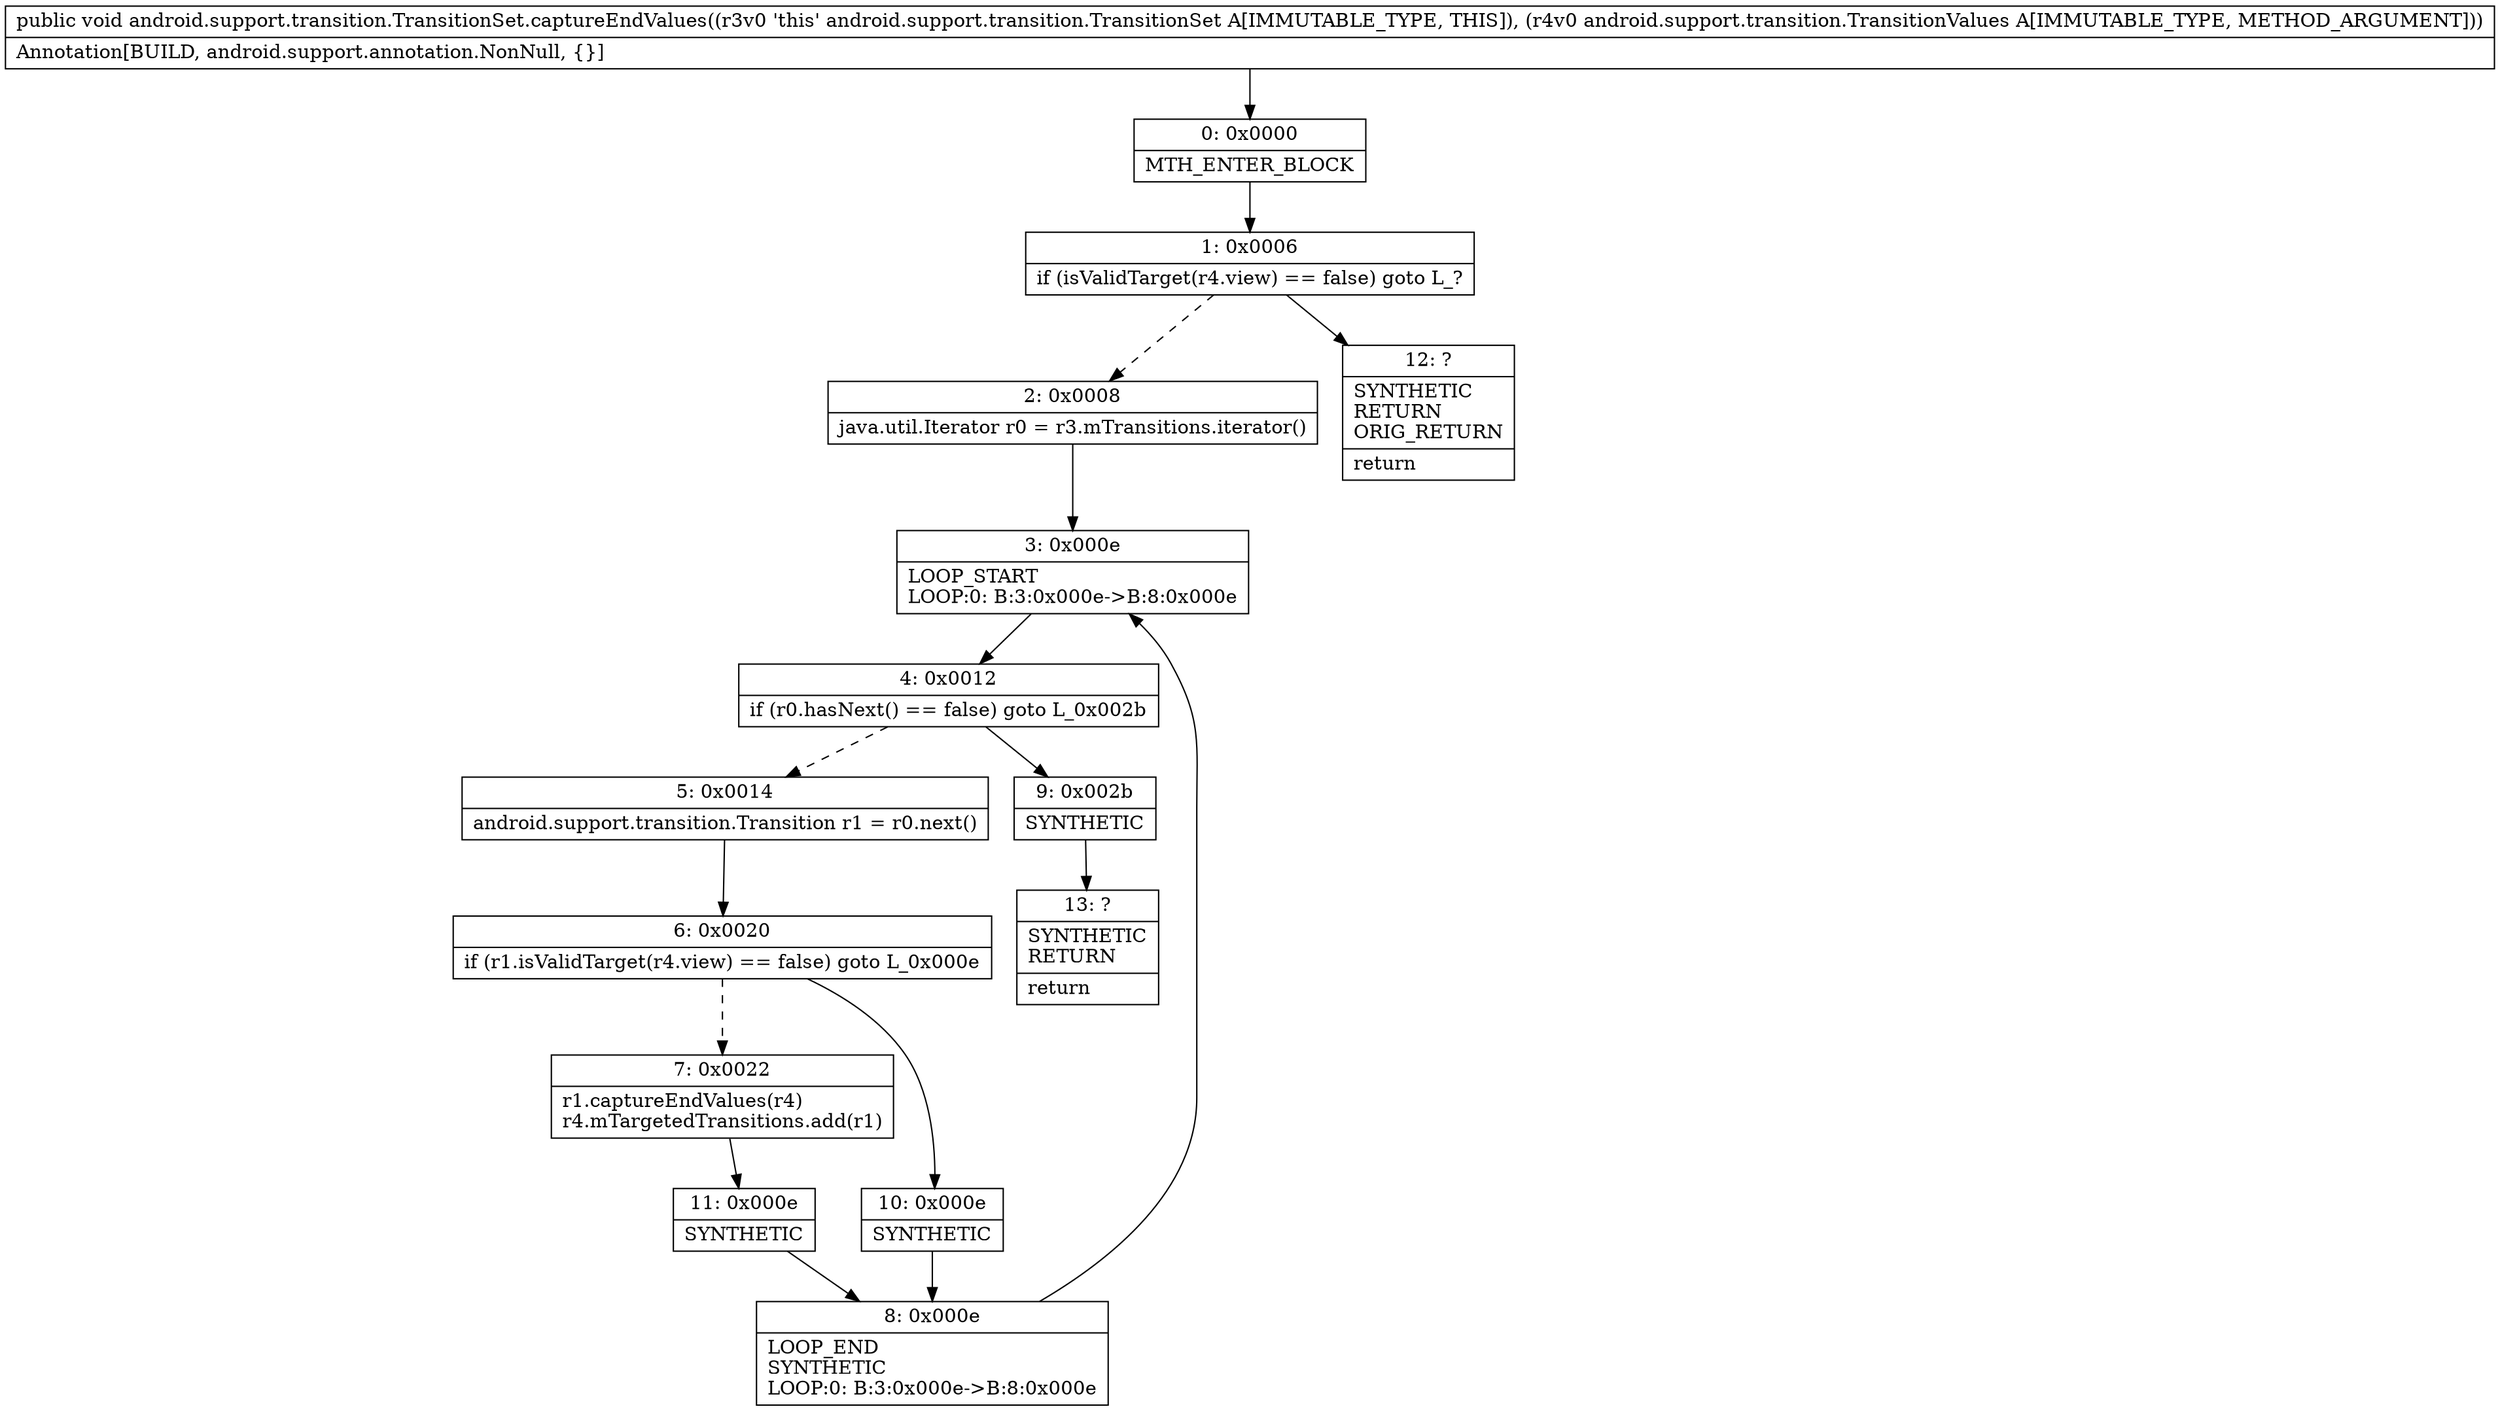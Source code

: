 digraph "CFG forandroid.support.transition.TransitionSet.captureEndValues(Landroid\/support\/transition\/TransitionValues;)V" {
Node_0 [shape=record,label="{0\:\ 0x0000|MTH_ENTER_BLOCK\l}"];
Node_1 [shape=record,label="{1\:\ 0x0006|if (isValidTarget(r4.view) == false) goto L_?\l}"];
Node_2 [shape=record,label="{2\:\ 0x0008|java.util.Iterator r0 = r3.mTransitions.iterator()\l}"];
Node_3 [shape=record,label="{3\:\ 0x000e|LOOP_START\lLOOP:0: B:3:0x000e\-\>B:8:0x000e\l}"];
Node_4 [shape=record,label="{4\:\ 0x0012|if (r0.hasNext() == false) goto L_0x002b\l}"];
Node_5 [shape=record,label="{5\:\ 0x0014|android.support.transition.Transition r1 = r0.next()\l}"];
Node_6 [shape=record,label="{6\:\ 0x0020|if (r1.isValidTarget(r4.view) == false) goto L_0x000e\l}"];
Node_7 [shape=record,label="{7\:\ 0x0022|r1.captureEndValues(r4)\lr4.mTargetedTransitions.add(r1)\l}"];
Node_8 [shape=record,label="{8\:\ 0x000e|LOOP_END\lSYNTHETIC\lLOOP:0: B:3:0x000e\-\>B:8:0x000e\l}"];
Node_9 [shape=record,label="{9\:\ 0x002b|SYNTHETIC\l}"];
Node_10 [shape=record,label="{10\:\ 0x000e|SYNTHETIC\l}"];
Node_11 [shape=record,label="{11\:\ 0x000e|SYNTHETIC\l}"];
Node_12 [shape=record,label="{12\:\ ?|SYNTHETIC\lRETURN\lORIG_RETURN\l|return\l}"];
Node_13 [shape=record,label="{13\:\ ?|SYNTHETIC\lRETURN\l|return\l}"];
MethodNode[shape=record,label="{public void android.support.transition.TransitionSet.captureEndValues((r3v0 'this' android.support.transition.TransitionSet A[IMMUTABLE_TYPE, THIS]), (r4v0 android.support.transition.TransitionValues A[IMMUTABLE_TYPE, METHOD_ARGUMENT]))  | Annotation[BUILD, android.support.annotation.NonNull, \{\}]\l}"];
MethodNode -> Node_0;
Node_0 -> Node_1;
Node_1 -> Node_2[style=dashed];
Node_1 -> Node_12;
Node_2 -> Node_3;
Node_3 -> Node_4;
Node_4 -> Node_5[style=dashed];
Node_4 -> Node_9;
Node_5 -> Node_6;
Node_6 -> Node_7[style=dashed];
Node_6 -> Node_10;
Node_7 -> Node_11;
Node_8 -> Node_3;
Node_9 -> Node_13;
Node_10 -> Node_8;
Node_11 -> Node_8;
}

